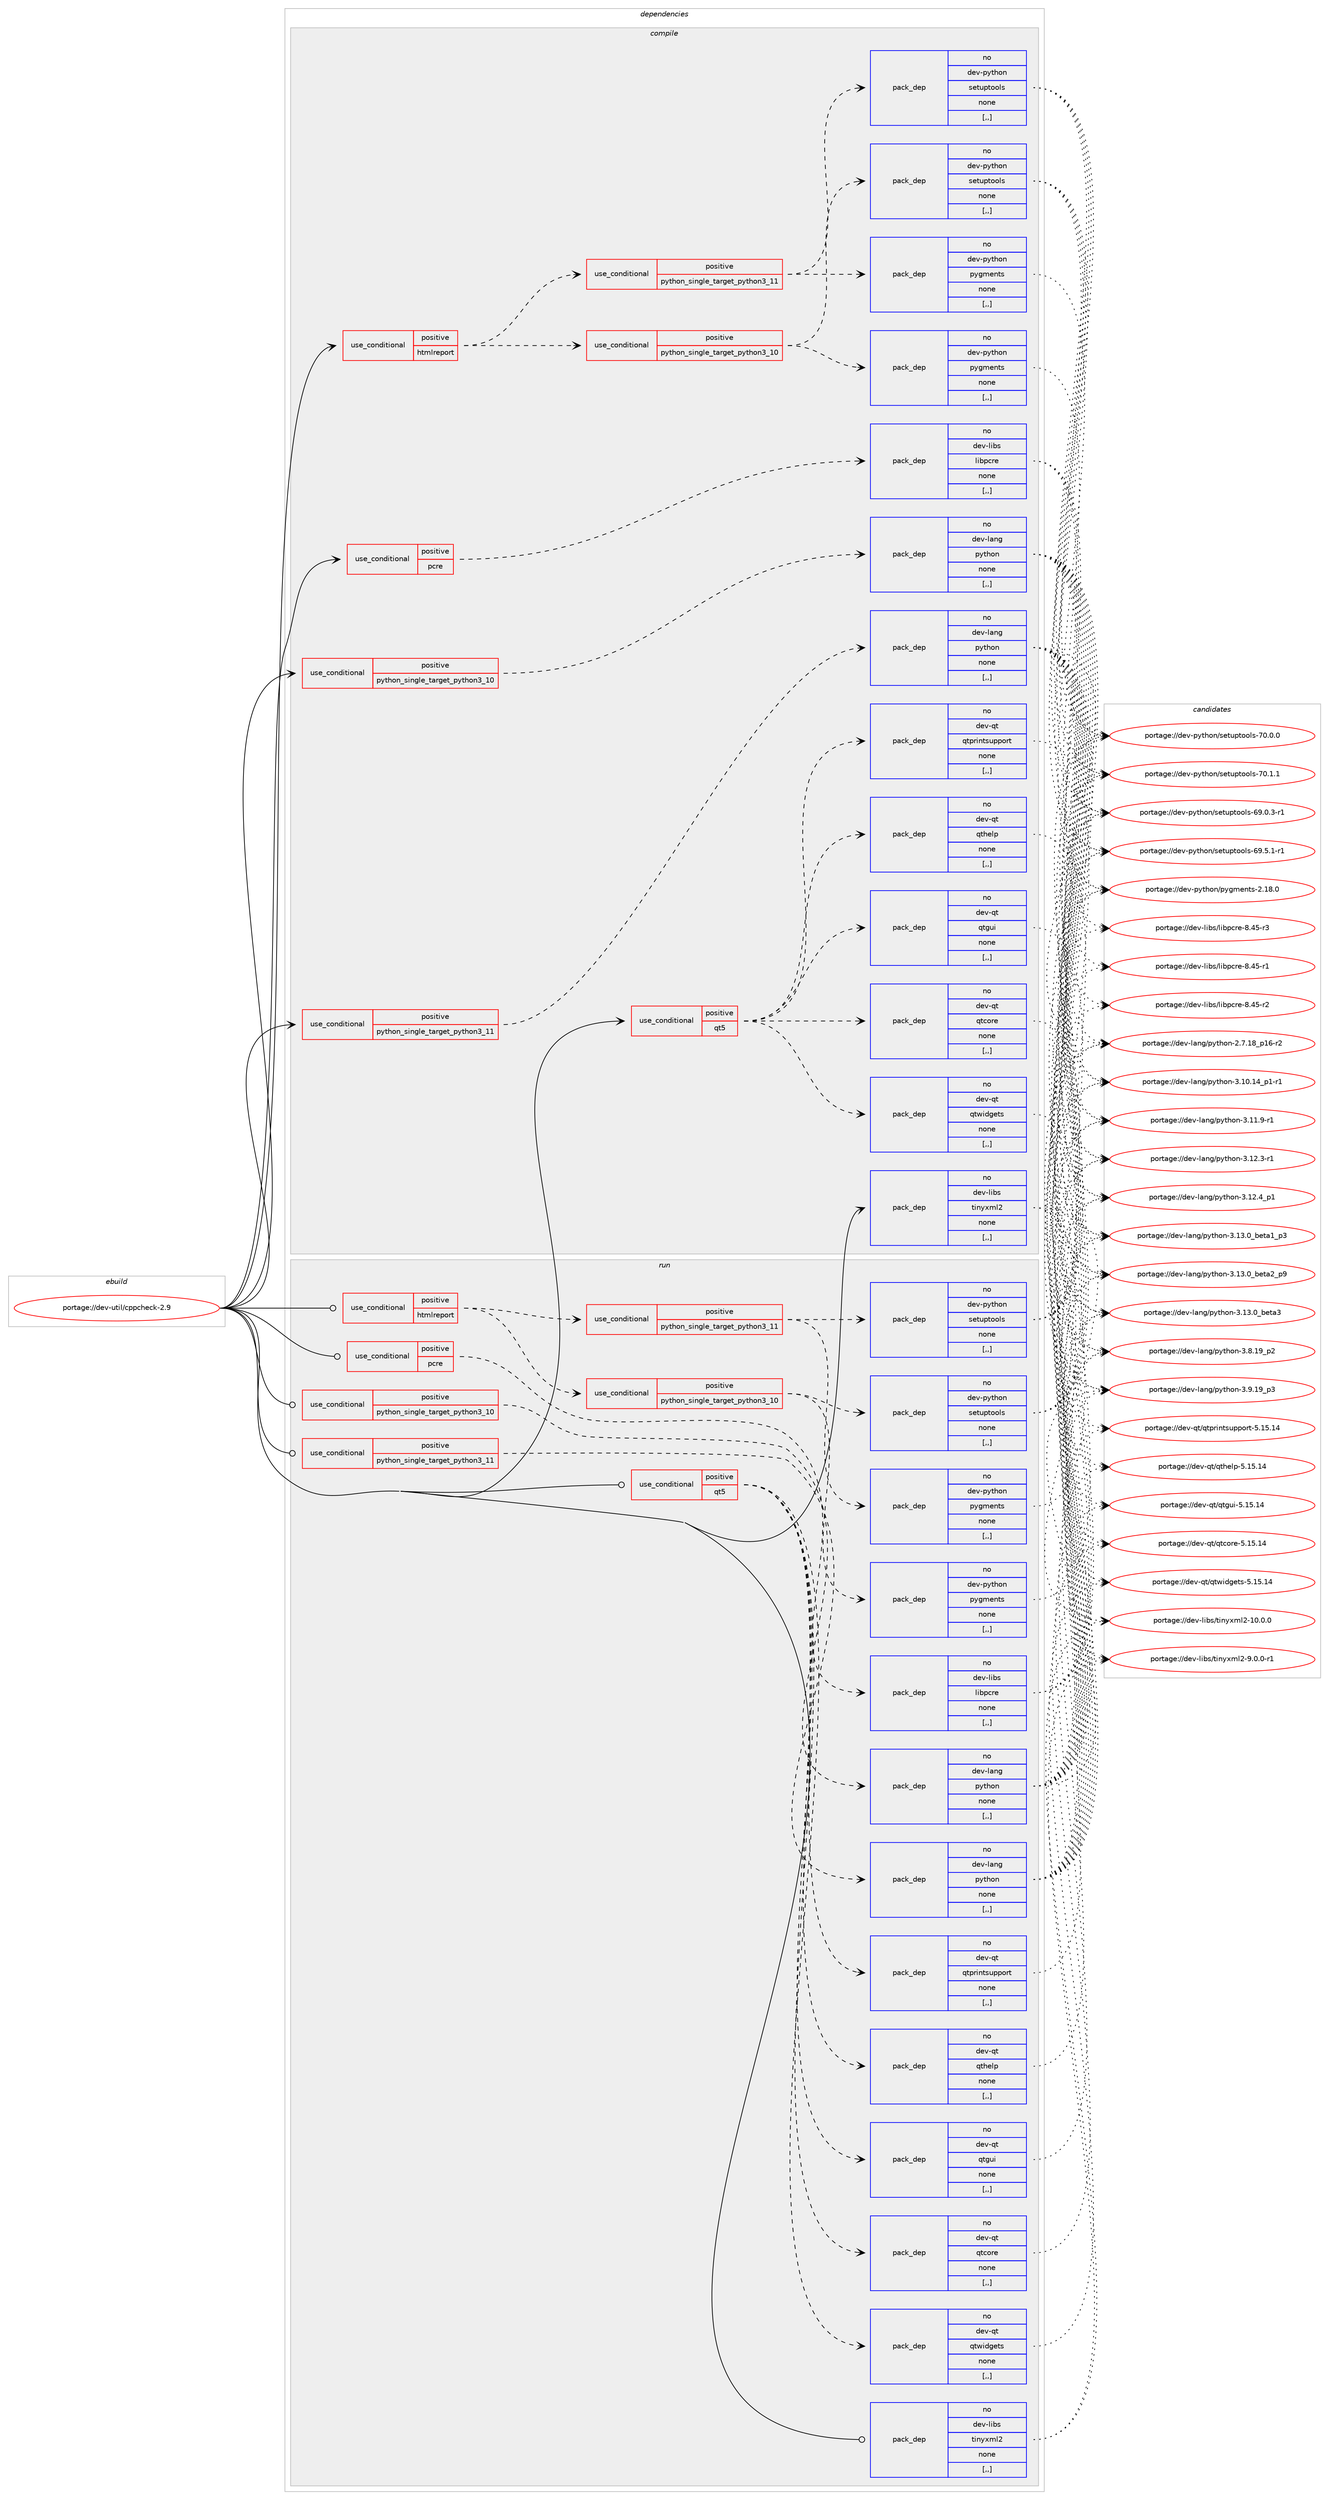 digraph prolog {

# *************
# Graph options
# *************

newrank=true;
concentrate=true;
compound=true;
graph [rankdir=LR,fontname=Helvetica,fontsize=10,ranksep=1.5];#, ranksep=2.5, nodesep=0.2];
edge  [arrowhead=vee];
node  [fontname=Helvetica,fontsize=10];

# **********
# The ebuild
# **********

subgraph cluster_leftcol {
color=gray;
rank=same;
label=<<i>ebuild</i>>;
id [label="portage://dev-util/cppcheck-2.9", color=red, width=4, href="../dev-util/cppcheck-2.9.svg"];
}

# ****************
# The dependencies
# ****************

subgraph cluster_midcol {
color=gray;
label=<<i>dependencies</i>>;
subgraph cluster_compile {
fillcolor="#eeeeee";
style=filled;
label=<<i>compile</i>>;
subgraph cond58171 {
dependency207954 [label=<<TABLE BORDER="0" CELLBORDER="1" CELLSPACING="0" CELLPADDING="4"><TR><TD ROWSPAN="3" CELLPADDING="10">use_conditional</TD></TR><TR><TD>positive</TD></TR><TR><TD>htmlreport</TD></TR></TABLE>>, shape=none, color=red];
subgraph cond58172 {
dependency207955 [label=<<TABLE BORDER="0" CELLBORDER="1" CELLSPACING="0" CELLPADDING="4"><TR><TD ROWSPAN="3" CELLPADDING="10">use_conditional</TD></TR><TR><TD>positive</TD></TR><TR><TD>python_single_target_python3_10</TD></TR></TABLE>>, shape=none, color=red];
subgraph pack148397 {
dependency207956 [label=<<TABLE BORDER="0" CELLBORDER="1" CELLSPACING="0" CELLPADDING="4" WIDTH="220"><TR><TD ROWSPAN="6" CELLPADDING="30">pack_dep</TD></TR><TR><TD WIDTH="110">no</TD></TR><TR><TD>dev-python</TD></TR><TR><TD>pygments</TD></TR><TR><TD>none</TD></TR><TR><TD>[,,]</TD></TR></TABLE>>, shape=none, color=blue];
}
dependency207955:e -> dependency207956:w [weight=20,style="dashed",arrowhead="vee"];
subgraph pack148398 {
dependency207957 [label=<<TABLE BORDER="0" CELLBORDER="1" CELLSPACING="0" CELLPADDING="4" WIDTH="220"><TR><TD ROWSPAN="6" CELLPADDING="30">pack_dep</TD></TR><TR><TD WIDTH="110">no</TD></TR><TR><TD>dev-python</TD></TR><TR><TD>setuptools</TD></TR><TR><TD>none</TD></TR><TR><TD>[,,]</TD></TR></TABLE>>, shape=none, color=blue];
}
dependency207955:e -> dependency207957:w [weight=20,style="dashed",arrowhead="vee"];
}
dependency207954:e -> dependency207955:w [weight=20,style="dashed",arrowhead="vee"];
subgraph cond58173 {
dependency207958 [label=<<TABLE BORDER="0" CELLBORDER="1" CELLSPACING="0" CELLPADDING="4"><TR><TD ROWSPAN="3" CELLPADDING="10">use_conditional</TD></TR><TR><TD>positive</TD></TR><TR><TD>python_single_target_python3_11</TD></TR></TABLE>>, shape=none, color=red];
subgraph pack148399 {
dependency207959 [label=<<TABLE BORDER="0" CELLBORDER="1" CELLSPACING="0" CELLPADDING="4" WIDTH="220"><TR><TD ROWSPAN="6" CELLPADDING="30">pack_dep</TD></TR><TR><TD WIDTH="110">no</TD></TR><TR><TD>dev-python</TD></TR><TR><TD>pygments</TD></TR><TR><TD>none</TD></TR><TR><TD>[,,]</TD></TR></TABLE>>, shape=none, color=blue];
}
dependency207958:e -> dependency207959:w [weight=20,style="dashed",arrowhead="vee"];
subgraph pack148400 {
dependency207960 [label=<<TABLE BORDER="0" CELLBORDER="1" CELLSPACING="0" CELLPADDING="4" WIDTH="220"><TR><TD ROWSPAN="6" CELLPADDING="30">pack_dep</TD></TR><TR><TD WIDTH="110">no</TD></TR><TR><TD>dev-python</TD></TR><TR><TD>setuptools</TD></TR><TR><TD>none</TD></TR><TR><TD>[,,]</TD></TR></TABLE>>, shape=none, color=blue];
}
dependency207958:e -> dependency207960:w [weight=20,style="dashed",arrowhead="vee"];
}
dependency207954:e -> dependency207958:w [weight=20,style="dashed",arrowhead="vee"];
}
id:e -> dependency207954:w [weight=20,style="solid",arrowhead="vee"];
subgraph cond58174 {
dependency207961 [label=<<TABLE BORDER="0" CELLBORDER="1" CELLSPACING="0" CELLPADDING="4"><TR><TD ROWSPAN="3" CELLPADDING="10">use_conditional</TD></TR><TR><TD>positive</TD></TR><TR><TD>pcre</TD></TR></TABLE>>, shape=none, color=red];
subgraph pack148401 {
dependency207962 [label=<<TABLE BORDER="0" CELLBORDER="1" CELLSPACING="0" CELLPADDING="4" WIDTH="220"><TR><TD ROWSPAN="6" CELLPADDING="30">pack_dep</TD></TR><TR><TD WIDTH="110">no</TD></TR><TR><TD>dev-libs</TD></TR><TR><TD>libpcre</TD></TR><TR><TD>none</TD></TR><TR><TD>[,,]</TD></TR></TABLE>>, shape=none, color=blue];
}
dependency207961:e -> dependency207962:w [weight=20,style="dashed",arrowhead="vee"];
}
id:e -> dependency207961:w [weight=20,style="solid",arrowhead="vee"];
subgraph cond58175 {
dependency207963 [label=<<TABLE BORDER="0" CELLBORDER="1" CELLSPACING="0" CELLPADDING="4"><TR><TD ROWSPAN="3" CELLPADDING="10">use_conditional</TD></TR><TR><TD>positive</TD></TR><TR><TD>python_single_target_python3_10</TD></TR></TABLE>>, shape=none, color=red];
subgraph pack148402 {
dependency207964 [label=<<TABLE BORDER="0" CELLBORDER="1" CELLSPACING="0" CELLPADDING="4" WIDTH="220"><TR><TD ROWSPAN="6" CELLPADDING="30">pack_dep</TD></TR><TR><TD WIDTH="110">no</TD></TR><TR><TD>dev-lang</TD></TR><TR><TD>python</TD></TR><TR><TD>none</TD></TR><TR><TD>[,,]</TD></TR></TABLE>>, shape=none, color=blue];
}
dependency207963:e -> dependency207964:w [weight=20,style="dashed",arrowhead="vee"];
}
id:e -> dependency207963:w [weight=20,style="solid",arrowhead="vee"];
subgraph cond58176 {
dependency207965 [label=<<TABLE BORDER="0" CELLBORDER="1" CELLSPACING="0" CELLPADDING="4"><TR><TD ROWSPAN="3" CELLPADDING="10">use_conditional</TD></TR><TR><TD>positive</TD></TR><TR><TD>python_single_target_python3_11</TD></TR></TABLE>>, shape=none, color=red];
subgraph pack148403 {
dependency207966 [label=<<TABLE BORDER="0" CELLBORDER="1" CELLSPACING="0" CELLPADDING="4" WIDTH="220"><TR><TD ROWSPAN="6" CELLPADDING="30">pack_dep</TD></TR><TR><TD WIDTH="110">no</TD></TR><TR><TD>dev-lang</TD></TR><TR><TD>python</TD></TR><TR><TD>none</TD></TR><TR><TD>[,,]</TD></TR></TABLE>>, shape=none, color=blue];
}
dependency207965:e -> dependency207966:w [weight=20,style="dashed",arrowhead="vee"];
}
id:e -> dependency207965:w [weight=20,style="solid",arrowhead="vee"];
subgraph cond58177 {
dependency207967 [label=<<TABLE BORDER="0" CELLBORDER="1" CELLSPACING="0" CELLPADDING="4"><TR><TD ROWSPAN="3" CELLPADDING="10">use_conditional</TD></TR><TR><TD>positive</TD></TR><TR><TD>qt5</TD></TR></TABLE>>, shape=none, color=red];
subgraph pack148404 {
dependency207968 [label=<<TABLE BORDER="0" CELLBORDER="1" CELLSPACING="0" CELLPADDING="4" WIDTH="220"><TR><TD ROWSPAN="6" CELLPADDING="30">pack_dep</TD></TR><TR><TD WIDTH="110">no</TD></TR><TR><TD>dev-qt</TD></TR><TR><TD>qtcore</TD></TR><TR><TD>none</TD></TR><TR><TD>[,,]</TD></TR></TABLE>>, shape=none, color=blue];
}
dependency207967:e -> dependency207968:w [weight=20,style="dashed",arrowhead="vee"];
subgraph pack148405 {
dependency207969 [label=<<TABLE BORDER="0" CELLBORDER="1" CELLSPACING="0" CELLPADDING="4" WIDTH="220"><TR><TD ROWSPAN="6" CELLPADDING="30">pack_dep</TD></TR><TR><TD WIDTH="110">no</TD></TR><TR><TD>dev-qt</TD></TR><TR><TD>qtgui</TD></TR><TR><TD>none</TD></TR><TR><TD>[,,]</TD></TR></TABLE>>, shape=none, color=blue];
}
dependency207967:e -> dependency207969:w [weight=20,style="dashed",arrowhead="vee"];
subgraph pack148406 {
dependency207970 [label=<<TABLE BORDER="0" CELLBORDER="1" CELLSPACING="0" CELLPADDING="4" WIDTH="220"><TR><TD ROWSPAN="6" CELLPADDING="30">pack_dep</TD></TR><TR><TD WIDTH="110">no</TD></TR><TR><TD>dev-qt</TD></TR><TR><TD>qthelp</TD></TR><TR><TD>none</TD></TR><TR><TD>[,,]</TD></TR></TABLE>>, shape=none, color=blue];
}
dependency207967:e -> dependency207970:w [weight=20,style="dashed",arrowhead="vee"];
subgraph pack148407 {
dependency207971 [label=<<TABLE BORDER="0" CELLBORDER="1" CELLSPACING="0" CELLPADDING="4" WIDTH="220"><TR><TD ROWSPAN="6" CELLPADDING="30">pack_dep</TD></TR><TR><TD WIDTH="110">no</TD></TR><TR><TD>dev-qt</TD></TR><TR><TD>qtprintsupport</TD></TR><TR><TD>none</TD></TR><TR><TD>[,,]</TD></TR></TABLE>>, shape=none, color=blue];
}
dependency207967:e -> dependency207971:w [weight=20,style="dashed",arrowhead="vee"];
subgraph pack148408 {
dependency207972 [label=<<TABLE BORDER="0" CELLBORDER="1" CELLSPACING="0" CELLPADDING="4" WIDTH="220"><TR><TD ROWSPAN="6" CELLPADDING="30">pack_dep</TD></TR><TR><TD WIDTH="110">no</TD></TR><TR><TD>dev-qt</TD></TR><TR><TD>qtwidgets</TD></TR><TR><TD>none</TD></TR><TR><TD>[,,]</TD></TR></TABLE>>, shape=none, color=blue];
}
dependency207967:e -> dependency207972:w [weight=20,style="dashed",arrowhead="vee"];
}
id:e -> dependency207967:w [weight=20,style="solid",arrowhead="vee"];
subgraph pack148409 {
dependency207973 [label=<<TABLE BORDER="0" CELLBORDER="1" CELLSPACING="0" CELLPADDING="4" WIDTH="220"><TR><TD ROWSPAN="6" CELLPADDING="30">pack_dep</TD></TR><TR><TD WIDTH="110">no</TD></TR><TR><TD>dev-libs</TD></TR><TR><TD>tinyxml2</TD></TR><TR><TD>none</TD></TR><TR><TD>[,,]</TD></TR></TABLE>>, shape=none, color=blue];
}
id:e -> dependency207973:w [weight=20,style="solid",arrowhead="vee"];
}
subgraph cluster_compileandrun {
fillcolor="#eeeeee";
style=filled;
label=<<i>compile and run</i>>;
}
subgraph cluster_run {
fillcolor="#eeeeee";
style=filled;
label=<<i>run</i>>;
subgraph cond58178 {
dependency207974 [label=<<TABLE BORDER="0" CELLBORDER="1" CELLSPACING="0" CELLPADDING="4"><TR><TD ROWSPAN="3" CELLPADDING="10">use_conditional</TD></TR><TR><TD>positive</TD></TR><TR><TD>htmlreport</TD></TR></TABLE>>, shape=none, color=red];
subgraph cond58179 {
dependency207975 [label=<<TABLE BORDER="0" CELLBORDER="1" CELLSPACING="0" CELLPADDING="4"><TR><TD ROWSPAN="3" CELLPADDING="10">use_conditional</TD></TR><TR><TD>positive</TD></TR><TR><TD>python_single_target_python3_10</TD></TR></TABLE>>, shape=none, color=red];
subgraph pack148410 {
dependency207976 [label=<<TABLE BORDER="0" CELLBORDER="1" CELLSPACING="0" CELLPADDING="4" WIDTH="220"><TR><TD ROWSPAN="6" CELLPADDING="30">pack_dep</TD></TR><TR><TD WIDTH="110">no</TD></TR><TR><TD>dev-python</TD></TR><TR><TD>pygments</TD></TR><TR><TD>none</TD></TR><TR><TD>[,,]</TD></TR></TABLE>>, shape=none, color=blue];
}
dependency207975:e -> dependency207976:w [weight=20,style="dashed",arrowhead="vee"];
subgraph pack148411 {
dependency207977 [label=<<TABLE BORDER="0" CELLBORDER="1" CELLSPACING="0" CELLPADDING="4" WIDTH="220"><TR><TD ROWSPAN="6" CELLPADDING="30">pack_dep</TD></TR><TR><TD WIDTH="110">no</TD></TR><TR><TD>dev-python</TD></TR><TR><TD>setuptools</TD></TR><TR><TD>none</TD></TR><TR><TD>[,,]</TD></TR></TABLE>>, shape=none, color=blue];
}
dependency207975:e -> dependency207977:w [weight=20,style="dashed",arrowhead="vee"];
}
dependency207974:e -> dependency207975:w [weight=20,style="dashed",arrowhead="vee"];
subgraph cond58180 {
dependency207978 [label=<<TABLE BORDER="0" CELLBORDER="1" CELLSPACING="0" CELLPADDING="4"><TR><TD ROWSPAN="3" CELLPADDING="10">use_conditional</TD></TR><TR><TD>positive</TD></TR><TR><TD>python_single_target_python3_11</TD></TR></TABLE>>, shape=none, color=red];
subgraph pack148412 {
dependency207979 [label=<<TABLE BORDER="0" CELLBORDER="1" CELLSPACING="0" CELLPADDING="4" WIDTH="220"><TR><TD ROWSPAN="6" CELLPADDING="30">pack_dep</TD></TR><TR><TD WIDTH="110">no</TD></TR><TR><TD>dev-python</TD></TR><TR><TD>pygments</TD></TR><TR><TD>none</TD></TR><TR><TD>[,,]</TD></TR></TABLE>>, shape=none, color=blue];
}
dependency207978:e -> dependency207979:w [weight=20,style="dashed",arrowhead="vee"];
subgraph pack148413 {
dependency207980 [label=<<TABLE BORDER="0" CELLBORDER="1" CELLSPACING="0" CELLPADDING="4" WIDTH="220"><TR><TD ROWSPAN="6" CELLPADDING="30">pack_dep</TD></TR><TR><TD WIDTH="110">no</TD></TR><TR><TD>dev-python</TD></TR><TR><TD>setuptools</TD></TR><TR><TD>none</TD></TR><TR><TD>[,,]</TD></TR></TABLE>>, shape=none, color=blue];
}
dependency207978:e -> dependency207980:w [weight=20,style="dashed",arrowhead="vee"];
}
dependency207974:e -> dependency207978:w [weight=20,style="dashed",arrowhead="vee"];
}
id:e -> dependency207974:w [weight=20,style="solid",arrowhead="odot"];
subgraph cond58181 {
dependency207981 [label=<<TABLE BORDER="0" CELLBORDER="1" CELLSPACING="0" CELLPADDING="4"><TR><TD ROWSPAN="3" CELLPADDING="10">use_conditional</TD></TR><TR><TD>positive</TD></TR><TR><TD>pcre</TD></TR></TABLE>>, shape=none, color=red];
subgraph pack148414 {
dependency207982 [label=<<TABLE BORDER="0" CELLBORDER="1" CELLSPACING="0" CELLPADDING="4" WIDTH="220"><TR><TD ROWSPAN="6" CELLPADDING="30">pack_dep</TD></TR><TR><TD WIDTH="110">no</TD></TR><TR><TD>dev-libs</TD></TR><TR><TD>libpcre</TD></TR><TR><TD>none</TD></TR><TR><TD>[,,]</TD></TR></TABLE>>, shape=none, color=blue];
}
dependency207981:e -> dependency207982:w [weight=20,style="dashed",arrowhead="vee"];
}
id:e -> dependency207981:w [weight=20,style="solid",arrowhead="odot"];
subgraph cond58182 {
dependency207983 [label=<<TABLE BORDER="0" CELLBORDER="1" CELLSPACING="0" CELLPADDING="4"><TR><TD ROWSPAN="3" CELLPADDING="10">use_conditional</TD></TR><TR><TD>positive</TD></TR><TR><TD>python_single_target_python3_10</TD></TR></TABLE>>, shape=none, color=red];
subgraph pack148415 {
dependency207984 [label=<<TABLE BORDER="0" CELLBORDER="1" CELLSPACING="0" CELLPADDING="4" WIDTH="220"><TR><TD ROWSPAN="6" CELLPADDING="30">pack_dep</TD></TR><TR><TD WIDTH="110">no</TD></TR><TR><TD>dev-lang</TD></TR><TR><TD>python</TD></TR><TR><TD>none</TD></TR><TR><TD>[,,]</TD></TR></TABLE>>, shape=none, color=blue];
}
dependency207983:e -> dependency207984:w [weight=20,style="dashed",arrowhead="vee"];
}
id:e -> dependency207983:w [weight=20,style="solid",arrowhead="odot"];
subgraph cond58183 {
dependency207985 [label=<<TABLE BORDER="0" CELLBORDER="1" CELLSPACING="0" CELLPADDING="4"><TR><TD ROWSPAN="3" CELLPADDING="10">use_conditional</TD></TR><TR><TD>positive</TD></TR><TR><TD>python_single_target_python3_11</TD></TR></TABLE>>, shape=none, color=red];
subgraph pack148416 {
dependency207986 [label=<<TABLE BORDER="0" CELLBORDER="1" CELLSPACING="0" CELLPADDING="4" WIDTH="220"><TR><TD ROWSPAN="6" CELLPADDING="30">pack_dep</TD></TR><TR><TD WIDTH="110">no</TD></TR><TR><TD>dev-lang</TD></TR><TR><TD>python</TD></TR><TR><TD>none</TD></TR><TR><TD>[,,]</TD></TR></TABLE>>, shape=none, color=blue];
}
dependency207985:e -> dependency207986:w [weight=20,style="dashed",arrowhead="vee"];
}
id:e -> dependency207985:w [weight=20,style="solid",arrowhead="odot"];
subgraph cond58184 {
dependency207987 [label=<<TABLE BORDER="0" CELLBORDER="1" CELLSPACING="0" CELLPADDING="4"><TR><TD ROWSPAN="3" CELLPADDING="10">use_conditional</TD></TR><TR><TD>positive</TD></TR><TR><TD>qt5</TD></TR></TABLE>>, shape=none, color=red];
subgraph pack148417 {
dependency207988 [label=<<TABLE BORDER="0" CELLBORDER="1" CELLSPACING="0" CELLPADDING="4" WIDTH="220"><TR><TD ROWSPAN="6" CELLPADDING="30">pack_dep</TD></TR><TR><TD WIDTH="110">no</TD></TR><TR><TD>dev-qt</TD></TR><TR><TD>qtcore</TD></TR><TR><TD>none</TD></TR><TR><TD>[,,]</TD></TR></TABLE>>, shape=none, color=blue];
}
dependency207987:e -> dependency207988:w [weight=20,style="dashed",arrowhead="vee"];
subgraph pack148418 {
dependency207989 [label=<<TABLE BORDER="0" CELLBORDER="1" CELLSPACING="0" CELLPADDING="4" WIDTH="220"><TR><TD ROWSPAN="6" CELLPADDING="30">pack_dep</TD></TR><TR><TD WIDTH="110">no</TD></TR><TR><TD>dev-qt</TD></TR><TR><TD>qtgui</TD></TR><TR><TD>none</TD></TR><TR><TD>[,,]</TD></TR></TABLE>>, shape=none, color=blue];
}
dependency207987:e -> dependency207989:w [weight=20,style="dashed",arrowhead="vee"];
subgraph pack148419 {
dependency207990 [label=<<TABLE BORDER="0" CELLBORDER="1" CELLSPACING="0" CELLPADDING="4" WIDTH="220"><TR><TD ROWSPAN="6" CELLPADDING="30">pack_dep</TD></TR><TR><TD WIDTH="110">no</TD></TR><TR><TD>dev-qt</TD></TR><TR><TD>qthelp</TD></TR><TR><TD>none</TD></TR><TR><TD>[,,]</TD></TR></TABLE>>, shape=none, color=blue];
}
dependency207987:e -> dependency207990:w [weight=20,style="dashed",arrowhead="vee"];
subgraph pack148420 {
dependency207991 [label=<<TABLE BORDER="0" CELLBORDER="1" CELLSPACING="0" CELLPADDING="4" WIDTH="220"><TR><TD ROWSPAN="6" CELLPADDING="30">pack_dep</TD></TR><TR><TD WIDTH="110">no</TD></TR><TR><TD>dev-qt</TD></TR><TR><TD>qtprintsupport</TD></TR><TR><TD>none</TD></TR><TR><TD>[,,]</TD></TR></TABLE>>, shape=none, color=blue];
}
dependency207987:e -> dependency207991:w [weight=20,style="dashed",arrowhead="vee"];
subgraph pack148421 {
dependency207992 [label=<<TABLE BORDER="0" CELLBORDER="1" CELLSPACING="0" CELLPADDING="4" WIDTH="220"><TR><TD ROWSPAN="6" CELLPADDING="30">pack_dep</TD></TR><TR><TD WIDTH="110">no</TD></TR><TR><TD>dev-qt</TD></TR><TR><TD>qtwidgets</TD></TR><TR><TD>none</TD></TR><TR><TD>[,,]</TD></TR></TABLE>>, shape=none, color=blue];
}
dependency207987:e -> dependency207992:w [weight=20,style="dashed",arrowhead="vee"];
}
id:e -> dependency207987:w [weight=20,style="solid",arrowhead="odot"];
subgraph pack148422 {
dependency207993 [label=<<TABLE BORDER="0" CELLBORDER="1" CELLSPACING="0" CELLPADDING="4" WIDTH="220"><TR><TD ROWSPAN="6" CELLPADDING="30">pack_dep</TD></TR><TR><TD WIDTH="110">no</TD></TR><TR><TD>dev-libs</TD></TR><TR><TD>tinyxml2</TD></TR><TR><TD>none</TD></TR><TR><TD>[,,]</TD></TR></TABLE>>, shape=none, color=blue];
}
id:e -> dependency207993:w [weight=20,style="solid",arrowhead="odot"];
}
}

# **************
# The candidates
# **************

subgraph cluster_choices {
rank=same;
color=gray;
label=<<i>candidates</i>>;

subgraph choice148397 {
color=black;
nodesep=1;
choice100101118451121211161041111104711212110310910111011611545504649564648 [label="portage://dev-python/pygments-2.18.0", color=red, width=4,href="../dev-python/pygments-2.18.0.svg"];
dependency207956:e -> choice100101118451121211161041111104711212110310910111011611545504649564648:w [style=dotted,weight="100"];
}
subgraph choice148398 {
color=black;
nodesep=1;
choice1001011184511212111610411111047115101116117112116111111108115455457464846514511449 [label="portage://dev-python/setuptools-69.0.3-r1", color=red, width=4,href="../dev-python/setuptools-69.0.3-r1.svg"];
choice1001011184511212111610411111047115101116117112116111111108115455457465346494511449 [label="portage://dev-python/setuptools-69.5.1-r1", color=red, width=4,href="../dev-python/setuptools-69.5.1-r1.svg"];
choice100101118451121211161041111104711510111611711211611111110811545554846484648 [label="portage://dev-python/setuptools-70.0.0", color=red, width=4,href="../dev-python/setuptools-70.0.0.svg"];
choice100101118451121211161041111104711510111611711211611111110811545554846494649 [label="portage://dev-python/setuptools-70.1.1", color=red, width=4,href="../dev-python/setuptools-70.1.1.svg"];
dependency207957:e -> choice1001011184511212111610411111047115101116117112116111111108115455457464846514511449:w [style=dotted,weight="100"];
dependency207957:e -> choice1001011184511212111610411111047115101116117112116111111108115455457465346494511449:w [style=dotted,weight="100"];
dependency207957:e -> choice100101118451121211161041111104711510111611711211611111110811545554846484648:w [style=dotted,weight="100"];
dependency207957:e -> choice100101118451121211161041111104711510111611711211611111110811545554846494649:w [style=dotted,weight="100"];
}
subgraph choice148399 {
color=black;
nodesep=1;
choice100101118451121211161041111104711212110310910111011611545504649564648 [label="portage://dev-python/pygments-2.18.0", color=red, width=4,href="../dev-python/pygments-2.18.0.svg"];
dependency207959:e -> choice100101118451121211161041111104711212110310910111011611545504649564648:w [style=dotted,weight="100"];
}
subgraph choice148400 {
color=black;
nodesep=1;
choice1001011184511212111610411111047115101116117112116111111108115455457464846514511449 [label="portage://dev-python/setuptools-69.0.3-r1", color=red, width=4,href="../dev-python/setuptools-69.0.3-r1.svg"];
choice1001011184511212111610411111047115101116117112116111111108115455457465346494511449 [label="portage://dev-python/setuptools-69.5.1-r1", color=red, width=4,href="../dev-python/setuptools-69.5.1-r1.svg"];
choice100101118451121211161041111104711510111611711211611111110811545554846484648 [label="portage://dev-python/setuptools-70.0.0", color=red, width=4,href="../dev-python/setuptools-70.0.0.svg"];
choice100101118451121211161041111104711510111611711211611111110811545554846494649 [label="portage://dev-python/setuptools-70.1.1", color=red, width=4,href="../dev-python/setuptools-70.1.1.svg"];
dependency207960:e -> choice1001011184511212111610411111047115101116117112116111111108115455457464846514511449:w [style=dotted,weight="100"];
dependency207960:e -> choice1001011184511212111610411111047115101116117112116111111108115455457465346494511449:w [style=dotted,weight="100"];
dependency207960:e -> choice100101118451121211161041111104711510111611711211611111110811545554846484648:w [style=dotted,weight="100"];
dependency207960:e -> choice100101118451121211161041111104711510111611711211611111110811545554846494649:w [style=dotted,weight="100"];
}
subgraph choice148401 {
color=black;
nodesep=1;
choice100101118451081059811547108105981129911410145564652534511449 [label="portage://dev-libs/libpcre-8.45-r1", color=red, width=4,href="../dev-libs/libpcre-8.45-r1.svg"];
choice100101118451081059811547108105981129911410145564652534511450 [label="portage://dev-libs/libpcre-8.45-r2", color=red, width=4,href="../dev-libs/libpcre-8.45-r2.svg"];
choice100101118451081059811547108105981129911410145564652534511451 [label="portage://dev-libs/libpcre-8.45-r3", color=red, width=4,href="../dev-libs/libpcre-8.45-r3.svg"];
dependency207962:e -> choice100101118451081059811547108105981129911410145564652534511449:w [style=dotted,weight="100"];
dependency207962:e -> choice100101118451081059811547108105981129911410145564652534511450:w [style=dotted,weight="100"];
dependency207962:e -> choice100101118451081059811547108105981129911410145564652534511451:w [style=dotted,weight="100"];
}
subgraph choice148402 {
color=black;
nodesep=1;
choice100101118451089711010347112121116104111110455046554649569511249544511450 [label="portage://dev-lang/python-2.7.18_p16-r2", color=red, width=4,href="../dev-lang/python-2.7.18_p16-r2.svg"];
choice100101118451089711010347112121116104111110455146494846495295112494511449 [label="portage://dev-lang/python-3.10.14_p1-r1", color=red, width=4,href="../dev-lang/python-3.10.14_p1-r1.svg"];
choice100101118451089711010347112121116104111110455146494946574511449 [label="portage://dev-lang/python-3.11.9-r1", color=red, width=4,href="../dev-lang/python-3.11.9-r1.svg"];
choice100101118451089711010347112121116104111110455146495046514511449 [label="portage://dev-lang/python-3.12.3-r1", color=red, width=4,href="../dev-lang/python-3.12.3-r1.svg"];
choice100101118451089711010347112121116104111110455146495046529511249 [label="portage://dev-lang/python-3.12.4_p1", color=red, width=4,href="../dev-lang/python-3.12.4_p1.svg"];
choice10010111845108971101034711212111610411111045514649514648959810111697499511251 [label="portage://dev-lang/python-3.13.0_beta1_p3", color=red, width=4,href="../dev-lang/python-3.13.0_beta1_p3.svg"];
choice10010111845108971101034711212111610411111045514649514648959810111697509511257 [label="portage://dev-lang/python-3.13.0_beta2_p9", color=red, width=4,href="../dev-lang/python-3.13.0_beta2_p9.svg"];
choice1001011184510897110103471121211161041111104551464951464895981011169751 [label="portage://dev-lang/python-3.13.0_beta3", color=red, width=4,href="../dev-lang/python-3.13.0_beta3.svg"];
choice100101118451089711010347112121116104111110455146564649579511250 [label="portage://dev-lang/python-3.8.19_p2", color=red, width=4,href="../dev-lang/python-3.8.19_p2.svg"];
choice100101118451089711010347112121116104111110455146574649579511251 [label="portage://dev-lang/python-3.9.19_p3", color=red, width=4,href="../dev-lang/python-3.9.19_p3.svg"];
dependency207964:e -> choice100101118451089711010347112121116104111110455046554649569511249544511450:w [style=dotted,weight="100"];
dependency207964:e -> choice100101118451089711010347112121116104111110455146494846495295112494511449:w [style=dotted,weight="100"];
dependency207964:e -> choice100101118451089711010347112121116104111110455146494946574511449:w [style=dotted,weight="100"];
dependency207964:e -> choice100101118451089711010347112121116104111110455146495046514511449:w [style=dotted,weight="100"];
dependency207964:e -> choice100101118451089711010347112121116104111110455146495046529511249:w [style=dotted,weight="100"];
dependency207964:e -> choice10010111845108971101034711212111610411111045514649514648959810111697499511251:w [style=dotted,weight="100"];
dependency207964:e -> choice10010111845108971101034711212111610411111045514649514648959810111697509511257:w [style=dotted,weight="100"];
dependency207964:e -> choice1001011184510897110103471121211161041111104551464951464895981011169751:w [style=dotted,weight="100"];
dependency207964:e -> choice100101118451089711010347112121116104111110455146564649579511250:w [style=dotted,weight="100"];
dependency207964:e -> choice100101118451089711010347112121116104111110455146574649579511251:w [style=dotted,weight="100"];
}
subgraph choice148403 {
color=black;
nodesep=1;
choice100101118451089711010347112121116104111110455046554649569511249544511450 [label="portage://dev-lang/python-2.7.18_p16-r2", color=red, width=4,href="../dev-lang/python-2.7.18_p16-r2.svg"];
choice100101118451089711010347112121116104111110455146494846495295112494511449 [label="portage://dev-lang/python-3.10.14_p1-r1", color=red, width=4,href="../dev-lang/python-3.10.14_p1-r1.svg"];
choice100101118451089711010347112121116104111110455146494946574511449 [label="portage://dev-lang/python-3.11.9-r1", color=red, width=4,href="../dev-lang/python-3.11.9-r1.svg"];
choice100101118451089711010347112121116104111110455146495046514511449 [label="portage://dev-lang/python-3.12.3-r1", color=red, width=4,href="../dev-lang/python-3.12.3-r1.svg"];
choice100101118451089711010347112121116104111110455146495046529511249 [label="portage://dev-lang/python-3.12.4_p1", color=red, width=4,href="../dev-lang/python-3.12.4_p1.svg"];
choice10010111845108971101034711212111610411111045514649514648959810111697499511251 [label="portage://dev-lang/python-3.13.0_beta1_p3", color=red, width=4,href="../dev-lang/python-3.13.0_beta1_p3.svg"];
choice10010111845108971101034711212111610411111045514649514648959810111697509511257 [label="portage://dev-lang/python-3.13.0_beta2_p9", color=red, width=4,href="../dev-lang/python-3.13.0_beta2_p9.svg"];
choice1001011184510897110103471121211161041111104551464951464895981011169751 [label="portage://dev-lang/python-3.13.0_beta3", color=red, width=4,href="../dev-lang/python-3.13.0_beta3.svg"];
choice100101118451089711010347112121116104111110455146564649579511250 [label="portage://dev-lang/python-3.8.19_p2", color=red, width=4,href="../dev-lang/python-3.8.19_p2.svg"];
choice100101118451089711010347112121116104111110455146574649579511251 [label="portage://dev-lang/python-3.9.19_p3", color=red, width=4,href="../dev-lang/python-3.9.19_p3.svg"];
dependency207966:e -> choice100101118451089711010347112121116104111110455046554649569511249544511450:w [style=dotted,weight="100"];
dependency207966:e -> choice100101118451089711010347112121116104111110455146494846495295112494511449:w [style=dotted,weight="100"];
dependency207966:e -> choice100101118451089711010347112121116104111110455146494946574511449:w [style=dotted,weight="100"];
dependency207966:e -> choice100101118451089711010347112121116104111110455146495046514511449:w [style=dotted,weight="100"];
dependency207966:e -> choice100101118451089711010347112121116104111110455146495046529511249:w [style=dotted,weight="100"];
dependency207966:e -> choice10010111845108971101034711212111610411111045514649514648959810111697499511251:w [style=dotted,weight="100"];
dependency207966:e -> choice10010111845108971101034711212111610411111045514649514648959810111697509511257:w [style=dotted,weight="100"];
dependency207966:e -> choice1001011184510897110103471121211161041111104551464951464895981011169751:w [style=dotted,weight="100"];
dependency207966:e -> choice100101118451089711010347112121116104111110455146564649579511250:w [style=dotted,weight="100"];
dependency207966:e -> choice100101118451089711010347112121116104111110455146574649579511251:w [style=dotted,weight="100"];
}
subgraph choice148404 {
color=black;
nodesep=1;
choice1001011184511311647113116991111141014553464953464952 [label="portage://dev-qt/qtcore-5.15.14", color=red, width=4,href="../dev-qt/qtcore-5.15.14.svg"];
dependency207968:e -> choice1001011184511311647113116991111141014553464953464952:w [style=dotted,weight="100"];
}
subgraph choice148405 {
color=black;
nodesep=1;
choice10010111845113116471131161031171054553464953464952 [label="portage://dev-qt/qtgui-5.15.14", color=red, width=4,href="../dev-qt/qtgui-5.15.14.svg"];
dependency207969:e -> choice10010111845113116471131161031171054553464953464952:w [style=dotted,weight="100"];
}
subgraph choice148406 {
color=black;
nodesep=1;
choice10010111845113116471131161041011081124553464953464952 [label="portage://dev-qt/qthelp-5.15.14", color=red, width=4,href="../dev-qt/qthelp-5.15.14.svg"];
dependency207970:e -> choice10010111845113116471131161041011081124553464953464952:w [style=dotted,weight="100"];
}
subgraph choice148407 {
color=black;
nodesep=1;
choice10010111845113116471131161121141051101161151171121121111141164553464953464952 [label="portage://dev-qt/qtprintsupport-5.15.14", color=red, width=4,href="../dev-qt/qtprintsupport-5.15.14.svg"];
dependency207971:e -> choice10010111845113116471131161121141051101161151171121121111141164553464953464952:w [style=dotted,weight="100"];
}
subgraph choice148408 {
color=black;
nodesep=1;
choice10010111845113116471131161191051001031011161154553464953464952 [label="portage://dev-qt/qtwidgets-5.15.14", color=red, width=4,href="../dev-qt/qtwidgets-5.15.14.svg"];
dependency207972:e -> choice10010111845113116471131161191051001031011161154553464953464952:w [style=dotted,weight="100"];
}
subgraph choice148409 {
color=black;
nodesep=1;
choice1001011184510810598115471161051101211201091085045494846484648 [label="portage://dev-libs/tinyxml2-10.0.0", color=red, width=4,href="../dev-libs/tinyxml2-10.0.0.svg"];
choice100101118451081059811547116105110121120109108504557464846484511449 [label="portage://dev-libs/tinyxml2-9.0.0-r1", color=red, width=4,href="../dev-libs/tinyxml2-9.0.0-r1.svg"];
dependency207973:e -> choice1001011184510810598115471161051101211201091085045494846484648:w [style=dotted,weight="100"];
dependency207973:e -> choice100101118451081059811547116105110121120109108504557464846484511449:w [style=dotted,weight="100"];
}
subgraph choice148410 {
color=black;
nodesep=1;
choice100101118451121211161041111104711212110310910111011611545504649564648 [label="portage://dev-python/pygments-2.18.0", color=red, width=4,href="../dev-python/pygments-2.18.0.svg"];
dependency207976:e -> choice100101118451121211161041111104711212110310910111011611545504649564648:w [style=dotted,weight="100"];
}
subgraph choice148411 {
color=black;
nodesep=1;
choice1001011184511212111610411111047115101116117112116111111108115455457464846514511449 [label="portage://dev-python/setuptools-69.0.3-r1", color=red, width=4,href="../dev-python/setuptools-69.0.3-r1.svg"];
choice1001011184511212111610411111047115101116117112116111111108115455457465346494511449 [label="portage://dev-python/setuptools-69.5.1-r1", color=red, width=4,href="../dev-python/setuptools-69.5.1-r1.svg"];
choice100101118451121211161041111104711510111611711211611111110811545554846484648 [label="portage://dev-python/setuptools-70.0.0", color=red, width=4,href="../dev-python/setuptools-70.0.0.svg"];
choice100101118451121211161041111104711510111611711211611111110811545554846494649 [label="portage://dev-python/setuptools-70.1.1", color=red, width=4,href="../dev-python/setuptools-70.1.1.svg"];
dependency207977:e -> choice1001011184511212111610411111047115101116117112116111111108115455457464846514511449:w [style=dotted,weight="100"];
dependency207977:e -> choice1001011184511212111610411111047115101116117112116111111108115455457465346494511449:w [style=dotted,weight="100"];
dependency207977:e -> choice100101118451121211161041111104711510111611711211611111110811545554846484648:w [style=dotted,weight="100"];
dependency207977:e -> choice100101118451121211161041111104711510111611711211611111110811545554846494649:w [style=dotted,weight="100"];
}
subgraph choice148412 {
color=black;
nodesep=1;
choice100101118451121211161041111104711212110310910111011611545504649564648 [label="portage://dev-python/pygments-2.18.0", color=red, width=4,href="../dev-python/pygments-2.18.0.svg"];
dependency207979:e -> choice100101118451121211161041111104711212110310910111011611545504649564648:w [style=dotted,weight="100"];
}
subgraph choice148413 {
color=black;
nodesep=1;
choice1001011184511212111610411111047115101116117112116111111108115455457464846514511449 [label="portage://dev-python/setuptools-69.0.3-r1", color=red, width=4,href="../dev-python/setuptools-69.0.3-r1.svg"];
choice1001011184511212111610411111047115101116117112116111111108115455457465346494511449 [label="portage://dev-python/setuptools-69.5.1-r1", color=red, width=4,href="../dev-python/setuptools-69.5.1-r1.svg"];
choice100101118451121211161041111104711510111611711211611111110811545554846484648 [label="portage://dev-python/setuptools-70.0.0", color=red, width=4,href="../dev-python/setuptools-70.0.0.svg"];
choice100101118451121211161041111104711510111611711211611111110811545554846494649 [label="portage://dev-python/setuptools-70.1.1", color=red, width=4,href="../dev-python/setuptools-70.1.1.svg"];
dependency207980:e -> choice1001011184511212111610411111047115101116117112116111111108115455457464846514511449:w [style=dotted,weight="100"];
dependency207980:e -> choice1001011184511212111610411111047115101116117112116111111108115455457465346494511449:w [style=dotted,weight="100"];
dependency207980:e -> choice100101118451121211161041111104711510111611711211611111110811545554846484648:w [style=dotted,weight="100"];
dependency207980:e -> choice100101118451121211161041111104711510111611711211611111110811545554846494649:w [style=dotted,weight="100"];
}
subgraph choice148414 {
color=black;
nodesep=1;
choice100101118451081059811547108105981129911410145564652534511449 [label="portage://dev-libs/libpcre-8.45-r1", color=red, width=4,href="../dev-libs/libpcre-8.45-r1.svg"];
choice100101118451081059811547108105981129911410145564652534511450 [label="portage://dev-libs/libpcre-8.45-r2", color=red, width=4,href="../dev-libs/libpcre-8.45-r2.svg"];
choice100101118451081059811547108105981129911410145564652534511451 [label="portage://dev-libs/libpcre-8.45-r3", color=red, width=4,href="../dev-libs/libpcre-8.45-r3.svg"];
dependency207982:e -> choice100101118451081059811547108105981129911410145564652534511449:w [style=dotted,weight="100"];
dependency207982:e -> choice100101118451081059811547108105981129911410145564652534511450:w [style=dotted,weight="100"];
dependency207982:e -> choice100101118451081059811547108105981129911410145564652534511451:w [style=dotted,weight="100"];
}
subgraph choice148415 {
color=black;
nodesep=1;
choice100101118451089711010347112121116104111110455046554649569511249544511450 [label="portage://dev-lang/python-2.7.18_p16-r2", color=red, width=4,href="../dev-lang/python-2.7.18_p16-r2.svg"];
choice100101118451089711010347112121116104111110455146494846495295112494511449 [label="portage://dev-lang/python-3.10.14_p1-r1", color=red, width=4,href="../dev-lang/python-3.10.14_p1-r1.svg"];
choice100101118451089711010347112121116104111110455146494946574511449 [label="portage://dev-lang/python-3.11.9-r1", color=red, width=4,href="../dev-lang/python-3.11.9-r1.svg"];
choice100101118451089711010347112121116104111110455146495046514511449 [label="portage://dev-lang/python-3.12.3-r1", color=red, width=4,href="../dev-lang/python-3.12.3-r1.svg"];
choice100101118451089711010347112121116104111110455146495046529511249 [label="portage://dev-lang/python-3.12.4_p1", color=red, width=4,href="../dev-lang/python-3.12.4_p1.svg"];
choice10010111845108971101034711212111610411111045514649514648959810111697499511251 [label="portage://dev-lang/python-3.13.0_beta1_p3", color=red, width=4,href="../dev-lang/python-3.13.0_beta1_p3.svg"];
choice10010111845108971101034711212111610411111045514649514648959810111697509511257 [label="portage://dev-lang/python-3.13.0_beta2_p9", color=red, width=4,href="../dev-lang/python-3.13.0_beta2_p9.svg"];
choice1001011184510897110103471121211161041111104551464951464895981011169751 [label="portage://dev-lang/python-3.13.0_beta3", color=red, width=4,href="../dev-lang/python-3.13.0_beta3.svg"];
choice100101118451089711010347112121116104111110455146564649579511250 [label="portage://dev-lang/python-3.8.19_p2", color=red, width=4,href="../dev-lang/python-3.8.19_p2.svg"];
choice100101118451089711010347112121116104111110455146574649579511251 [label="portage://dev-lang/python-3.9.19_p3", color=red, width=4,href="../dev-lang/python-3.9.19_p3.svg"];
dependency207984:e -> choice100101118451089711010347112121116104111110455046554649569511249544511450:w [style=dotted,weight="100"];
dependency207984:e -> choice100101118451089711010347112121116104111110455146494846495295112494511449:w [style=dotted,weight="100"];
dependency207984:e -> choice100101118451089711010347112121116104111110455146494946574511449:w [style=dotted,weight="100"];
dependency207984:e -> choice100101118451089711010347112121116104111110455146495046514511449:w [style=dotted,weight="100"];
dependency207984:e -> choice100101118451089711010347112121116104111110455146495046529511249:w [style=dotted,weight="100"];
dependency207984:e -> choice10010111845108971101034711212111610411111045514649514648959810111697499511251:w [style=dotted,weight="100"];
dependency207984:e -> choice10010111845108971101034711212111610411111045514649514648959810111697509511257:w [style=dotted,weight="100"];
dependency207984:e -> choice1001011184510897110103471121211161041111104551464951464895981011169751:w [style=dotted,weight="100"];
dependency207984:e -> choice100101118451089711010347112121116104111110455146564649579511250:w [style=dotted,weight="100"];
dependency207984:e -> choice100101118451089711010347112121116104111110455146574649579511251:w [style=dotted,weight="100"];
}
subgraph choice148416 {
color=black;
nodesep=1;
choice100101118451089711010347112121116104111110455046554649569511249544511450 [label="portage://dev-lang/python-2.7.18_p16-r2", color=red, width=4,href="../dev-lang/python-2.7.18_p16-r2.svg"];
choice100101118451089711010347112121116104111110455146494846495295112494511449 [label="portage://dev-lang/python-3.10.14_p1-r1", color=red, width=4,href="../dev-lang/python-3.10.14_p1-r1.svg"];
choice100101118451089711010347112121116104111110455146494946574511449 [label="portage://dev-lang/python-3.11.9-r1", color=red, width=4,href="../dev-lang/python-3.11.9-r1.svg"];
choice100101118451089711010347112121116104111110455146495046514511449 [label="portage://dev-lang/python-3.12.3-r1", color=red, width=4,href="../dev-lang/python-3.12.3-r1.svg"];
choice100101118451089711010347112121116104111110455146495046529511249 [label="portage://dev-lang/python-3.12.4_p1", color=red, width=4,href="../dev-lang/python-3.12.4_p1.svg"];
choice10010111845108971101034711212111610411111045514649514648959810111697499511251 [label="portage://dev-lang/python-3.13.0_beta1_p3", color=red, width=4,href="../dev-lang/python-3.13.0_beta1_p3.svg"];
choice10010111845108971101034711212111610411111045514649514648959810111697509511257 [label="portage://dev-lang/python-3.13.0_beta2_p9", color=red, width=4,href="../dev-lang/python-3.13.0_beta2_p9.svg"];
choice1001011184510897110103471121211161041111104551464951464895981011169751 [label="portage://dev-lang/python-3.13.0_beta3", color=red, width=4,href="../dev-lang/python-3.13.0_beta3.svg"];
choice100101118451089711010347112121116104111110455146564649579511250 [label="portage://dev-lang/python-3.8.19_p2", color=red, width=4,href="../dev-lang/python-3.8.19_p2.svg"];
choice100101118451089711010347112121116104111110455146574649579511251 [label="portage://dev-lang/python-3.9.19_p3", color=red, width=4,href="../dev-lang/python-3.9.19_p3.svg"];
dependency207986:e -> choice100101118451089711010347112121116104111110455046554649569511249544511450:w [style=dotted,weight="100"];
dependency207986:e -> choice100101118451089711010347112121116104111110455146494846495295112494511449:w [style=dotted,weight="100"];
dependency207986:e -> choice100101118451089711010347112121116104111110455146494946574511449:w [style=dotted,weight="100"];
dependency207986:e -> choice100101118451089711010347112121116104111110455146495046514511449:w [style=dotted,weight="100"];
dependency207986:e -> choice100101118451089711010347112121116104111110455146495046529511249:w [style=dotted,weight="100"];
dependency207986:e -> choice10010111845108971101034711212111610411111045514649514648959810111697499511251:w [style=dotted,weight="100"];
dependency207986:e -> choice10010111845108971101034711212111610411111045514649514648959810111697509511257:w [style=dotted,weight="100"];
dependency207986:e -> choice1001011184510897110103471121211161041111104551464951464895981011169751:w [style=dotted,weight="100"];
dependency207986:e -> choice100101118451089711010347112121116104111110455146564649579511250:w [style=dotted,weight="100"];
dependency207986:e -> choice100101118451089711010347112121116104111110455146574649579511251:w [style=dotted,weight="100"];
}
subgraph choice148417 {
color=black;
nodesep=1;
choice1001011184511311647113116991111141014553464953464952 [label="portage://dev-qt/qtcore-5.15.14", color=red, width=4,href="../dev-qt/qtcore-5.15.14.svg"];
dependency207988:e -> choice1001011184511311647113116991111141014553464953464952:w [style=dotted,weight="100"];
}
subgraph choice148418 {
color=black;
nodesep=1;
choice10010111845113116471131161031171054553464953464952 [label="portage://dev-qt/qtgui-5.15.14", color=red, width=4,href="../dev-qt/qtgui-5.15.14.svg"];
dependency207989:e -> choice10010111845113116471131161031171054553464953464952:w [style=dotted,weight="100"];
}
subgraph choice148419 {
color=black;
nodesep=1;
choice10010111845113116471131161041011081124553464953464952 [label="portage://dev-qt/qthelp-5.15.14", color=red, width=4,href="../dev-qt/qthelp-5.15.14.svg"];
dependency207990:e -> choice10010111845113116471131161041011081124553464953464952:w [style=dotted,weight="100"];
}
subgraph choice148420 {
color=black;
nodesep=1;
choice10010111845113116471131161121141051101161151171121121111141164553464953464952 [label="portage://dev-qt/qtprintsupport-5.15.14", color=red, width=4,href="../dev-qt/qtprintsupport-5.15.14.svg"];
dependency207991:e -> choice10010111845113116471131161121141051101161151171121121111141164553464953464952:w [style=dotted,weight="100"];
}
subgraph choice148421 {
color=black;
nodesep=1;
choice10010111845113116471131161191051001031011161154553464953464952 [label="portage://dev-qt/qtwidgets-5.15.14", color=red, width=4,href="../dev-qt/qtwidgets-5.15.14.svg"];
dependency207992:e -> choice10010111845113116471131161191051001031011161154553464953464952:w [style=dotted,weight="100"];
}
subgraph choice148422 {
color=black;
nodesep=1;
choice1001011184510810598115471161051101211201091085045494846484648 [label="portage://dev-libs/tinyxml2-10.0.0", color=red, width=4,href="../dev-libs/tinyxml2-10.0.0.svg"];
choice100101118451081059811547116105110121120109108504557464846484511449 [label="portage://dev-libs/tinyxml2-9.0.0-r1", color=red, width=4,href="../dev-libs/tinyxml2-9.0.0-r1.svg"];
dependency207993:e -> choice1001011184510810598115471161051101211201091085045494846484648:w [style=dotted,weight="100"];
dependency207993:e -> choice100101118451081059811547116105110121120109108504557464846484511449:w [style=dotted,weight="100"];
}
}

}
